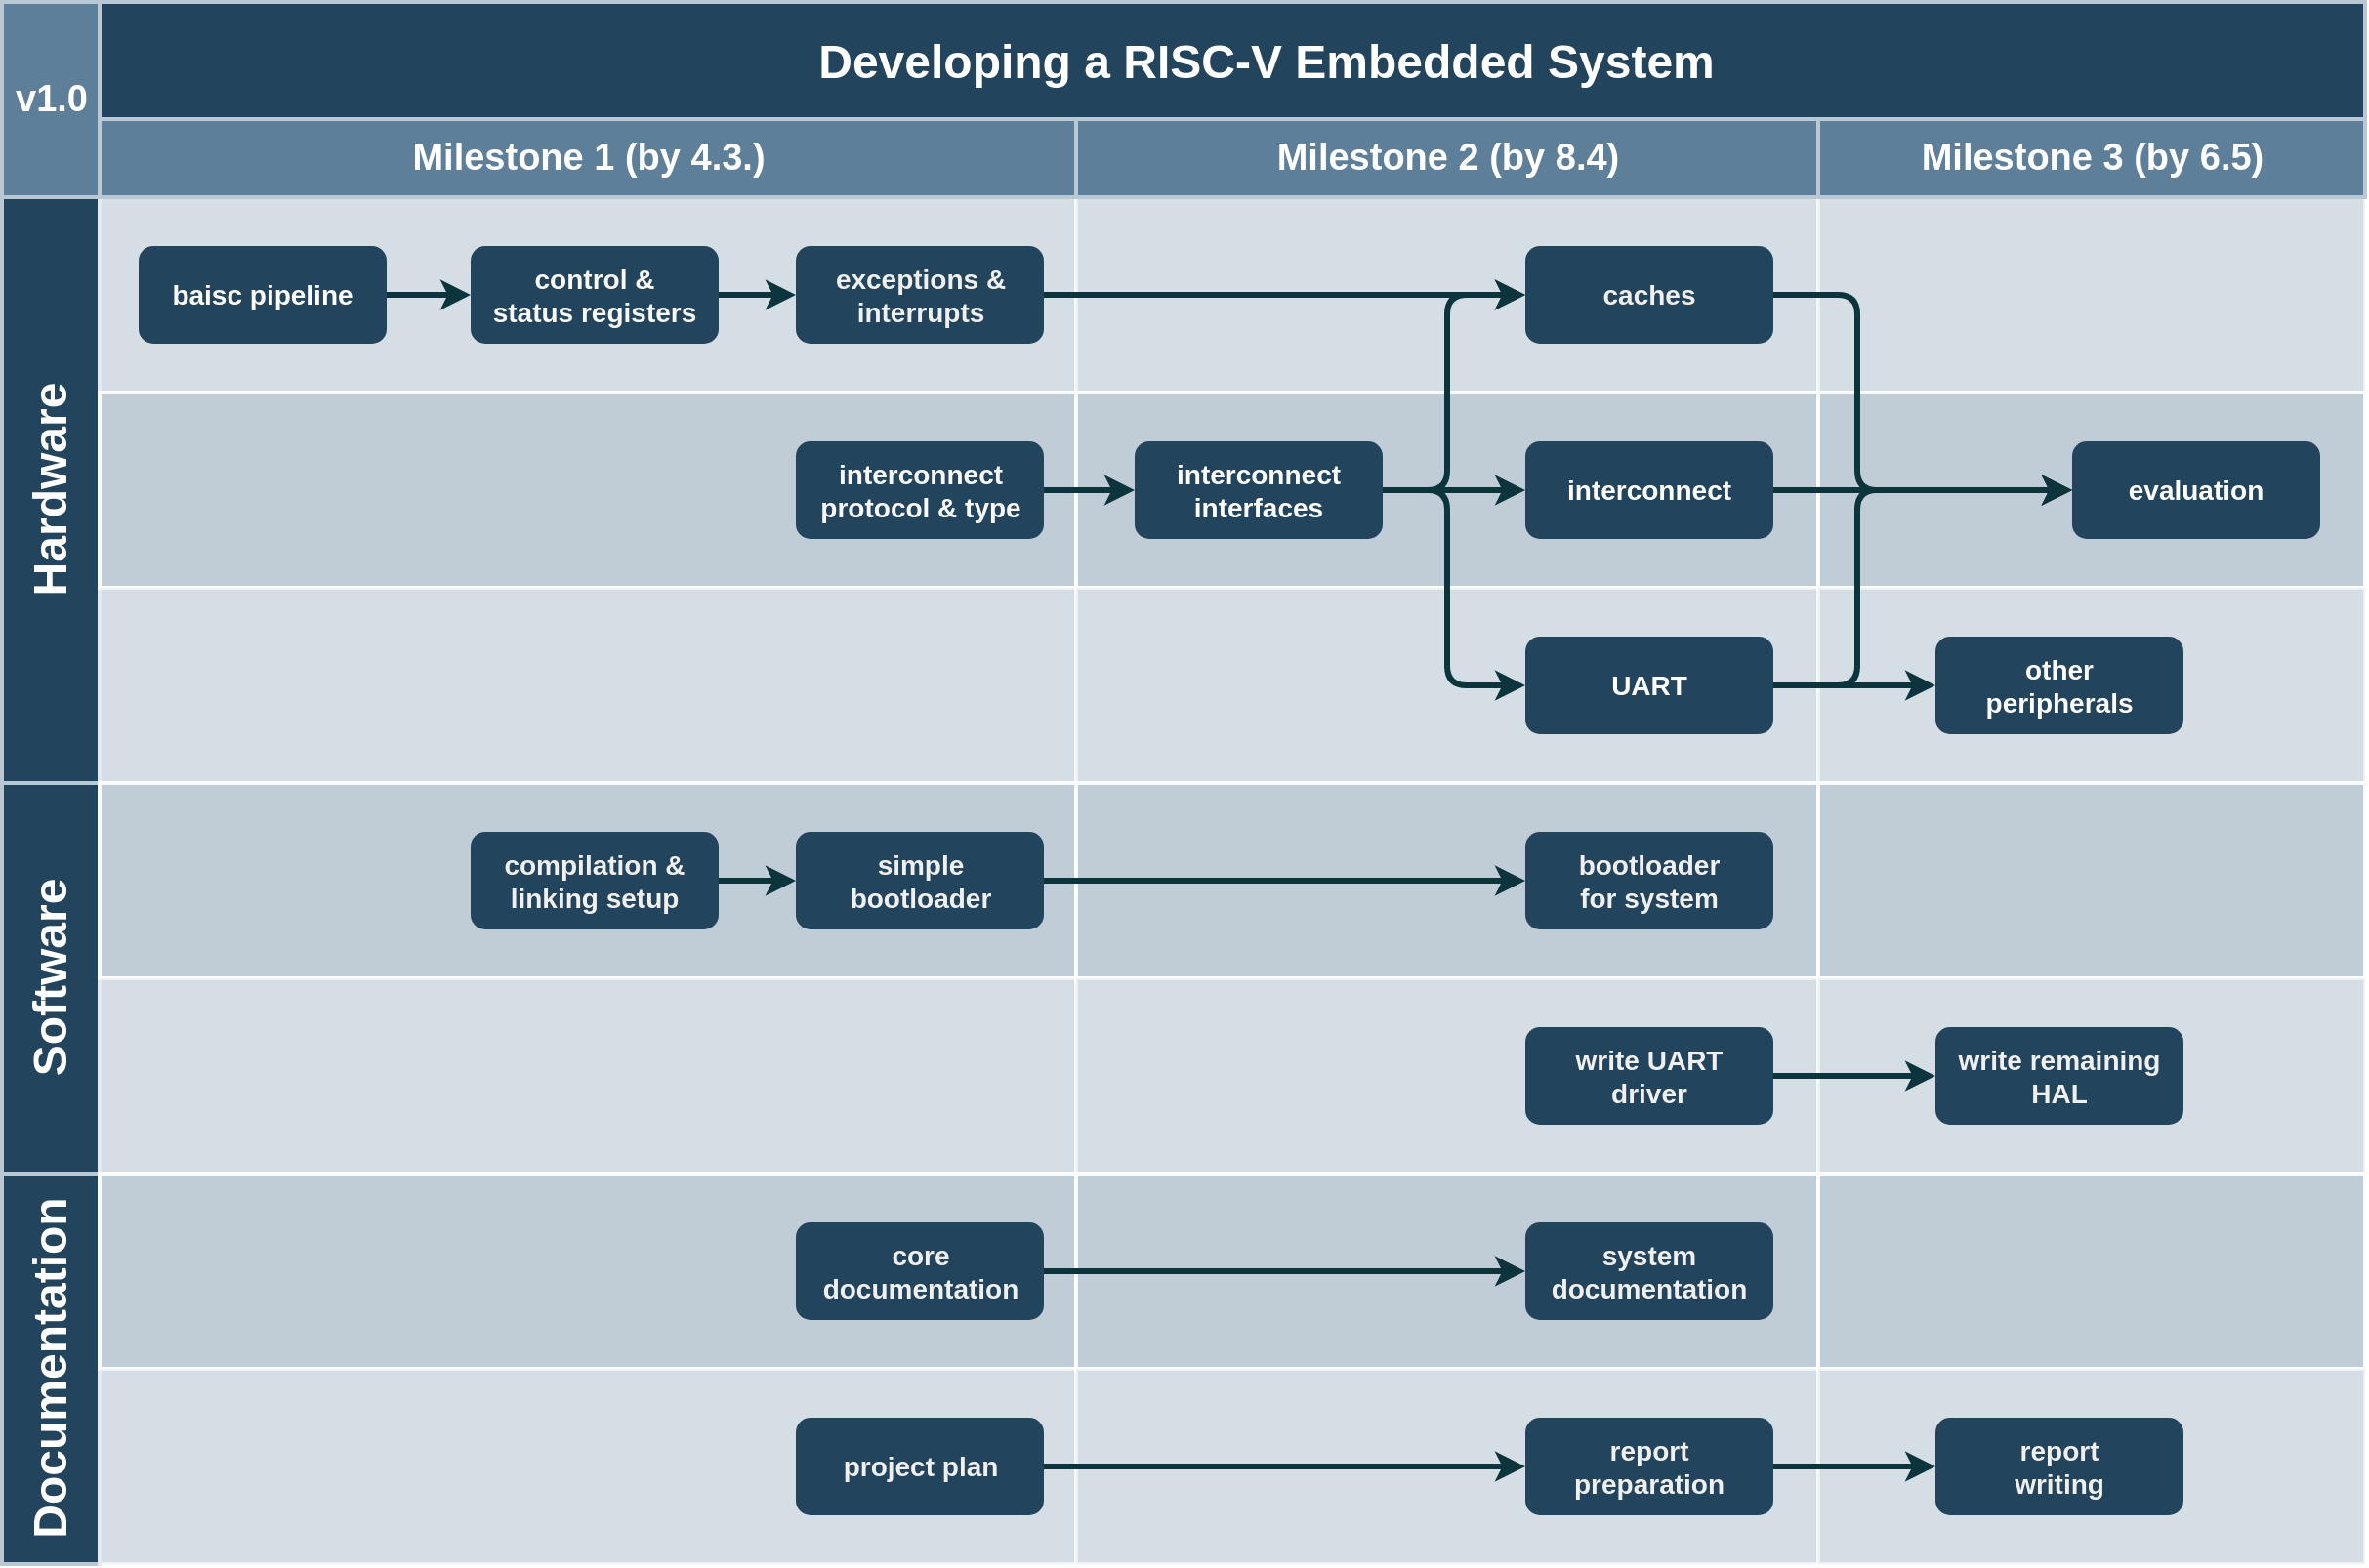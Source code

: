 <mxfile version="16.5.1" type="device"><diagram id="6a731a19-8d31-9384-78a2-239565b7b9f0" name="Page-1"><mxGraphModel dx="2452" dy="1028" grid="1" gridSize="10" guides="1" tooltips="1" connect="1" arrows="1" fold="1" page="1" pageScale="1" pageWidth="1169" pageHeight="827" background="none" math="0" shadow="0"><root><mxCell id="0"/><mxCell id="1" parent="0"/><mxCell id="56" value="Developing a RISC-V Embedded System" style="strokeColor=#BAC8D3;fillColor=#23445D;fontSize=24;strokeWidth=2;fontFamily=Helvetica;html=1;fontColor=#FFFFFF;fontStyle=1;spacingBottom=8;spacingRight=0;spacingLeft=83;" parent="1" vertex="1"><mxGeometry x="30" y="820" width="1210" height="70" as="geometry"/></mxCell><mxCell id="57" value="Hardware" style="strokeColor=#BAC8D3;fillColor=#23445D;fontSize=24;strokeWidth=2;horizontal=0;fontFamily=Helvetica;html=1;fontColor=#FFFFFF;fontStyle=1" parent="1" vertex="1"><mxGeometry x="30" y="920" width="50" height="300" as="geometry"/></mxCell><mxCell id="59" value="v1.0" style="strokeColor=#BAC8D3;fillColor=#5d7f99;fontSize=19;strokeWidth=2;fontFamily=Helvetica;html=1;labelBackgroundColor=none;fontColor=#FFFFFF;fontStyle=1" parent="1" vertex="1"><mxGeometry x="30" y="820" width="50" height="100" as="geometry"/></mxCell><mxCell id="64" value="Software" style="strokeColor=#BAC8D3;fillColor=#23445D;fontSize=24;strokeWidth=2;horizontal=0;fontFamily=Helvetica;html=1;fontColor=#FFFFFF;fontStyle=1" parent="1" vertex="1"><mxGeometry x="30" y="1220" width="50" height="200" as="geometry"/></mxCell><mxCell id="67" value="Documentation" style="strokeColor=#BAC8D3;fillColor=#23445D;fontSize=24;strokeWidth=2;horizontal=0;fontFamily=Helvetica;html=1;fontColor=#FFFFFF;fontStyle=1" parent="1" vertex="1"><mxGeometry x="30" y="1420" width="50" height="200" as="geometry"/></mxCell><mxCell id="68" value="" style="strokeColor=#FFFFFF;fillColor=#BAC8D3;fontSize=18;strokeWidth=2;fontFamily=Helvetica;html=1;opacity=60;" parent="1" vertex="1"><mxGeometry x="80" y="920" width="500" height="100" as="geometry"/></mxCell><mxCell id="69" value="" style="strokeColor=#FFFFFF;fillColor=#BAC8D3;fontSize=14;strokeWidth=2;fontFamily=Helvetica;html=1;opacity=90;fontStyle=1" parent="1" vertex="1"><mxGeometry x="80" y="1020" width="500" height="100" as="geometry"/></mxCell><mxCell id="70" value="" style="strokeColor=#FFFFFF;fillColor=#BAC8D3;fontSize=14;strokeWidth=2;fontFamily=Helvetica;html=1;opacity=60;fontStyle=1" parent="1" vertex="1"><mxGeometry x="80" y="1120" width="500" height="100" as="geometry"/></mxCell><mxCell id="71" value="" style="strokeColor=#FFFFFF;fillColor=#BAC8D3;fontSize=14;strokeWidth=2;fontFamily=Helvetica;html=1;opacity=90;fontStyle=1" parent="1" vertex="1"><mxGeometry x="80" y="1220" width="500" height="100" as="geometry"/></mxCell><mxCell id="72" value="" style="strokeColor=#FFFFFF;fillColor=#BAC8D3;fontSize=14;strokeWidth=2;fontFamily=Helvetica;html=1;opacity=60;fontStyle=1" parent="1" vertex="1"><mxGeometry x="80" y="1320" width="500" height="100" as="geometry"/></mxCell><mxCell id="73" value="" style="strokeColor=#FFFFFF;fillColor=#BAC8D3;fontSize=14;strokeWidth=2;fontFamily=Helvetica;html=1;opacity=90;fontStyle=1" parent="1" vertex="1"><mxGeometry x="80" y="1420" width="500" height="100" as="geometry"/></mxCell><mxCell id="74" value="" style="strokeColor=#FFFFFF;fillColor=#BAC8D3;fontSize=14;strokeWidth=2;fontFamily=Helvetica;html=1;opacity=60;fontStyle=1" parent="1" vertex="1"><mxGeometry x="80" y="1520" width="500" height="100" as="geometry"/></mxCell><mxCell id="75" value="" style="strokeColor=#FFFFFF;fillColor=#BAC8D3;fontSize=18;strokeWidth=2;fontFamily=Helvetica;html=1;opacity=60;" parent="1" vertex="1"><mxGeometry x="580" y="920" width="380" height="100" as="geometry"/></mxCell><mxCell id="76" value="" style="strokeColor=#FFFFFF;fillColor=#BAC8D3;fontSize=14;strokeWidth=2;fontFamily=Helvetica;html=1;opacity=90;fontStyle=1" parent="1" vertex="1"><mxGeometry x="580" y="1020" width="380" height="100" as="geometry"/></mxCell><mxCell id="77" value="" style="strokeColor=#FFFFFF;fillColor=#BAC8D3;fontSize=14;strokeWidth=2;fontFamily=Helvetica;html=1;opacity=60;fontStyle=1" parent="1" vertex="1"><mxGeometry x="580" y="1120" width="380" height="100" as="geometry"/></mxCell><mxCell id="78" value="" style="strokeColor=#FFFFFF;fillColor=#BAC8D3;fontSize=14;strokeWidth=2;fontFamily=Helvetica;html=1;opacity=90;fontStyle=1" parent="1" vertex="1"><mxGeometry x="580" y="1220" width="380" height="100" as="geometry"/></mxCell><mxCell id="79" value="" style="strokeColor=#FFFFFF;fillColor=#BAC8D3;fontSize=14;strokeWidth=2;fontFamily=Helvetica;html=1;opacity=60;fontStyle=1" parent="1" vertex="1"><mxGeometry x="580" y="1320" width="380" height="100" as="geometry"/></mxCell><mxCell id="80" value="" style="strokeColor=#FFFFFF;fillColor=#BAC8D3;fontSize=14;strokeWidth=2;fontFamily=Helvetica;html=1;opacity=90;fontStyle=1" parent="1" vertex="1"><mxGeometry x="580" y="1420" width="380" height="100" as="geometry"/></mxCell><mxCell id="81" value="" style="strokeColor=#FFFFFF;fillColor=#BAC8D3;fontSize=14;strokeWidth=2;fontFamily=Helvetica;html=1;opacity=60;fontStyle=5" parent="1" vertex="1"><mxGeometry x="580" y="1520" width="380" height="100" as="geometry"/></mxCell><mxCell id="82" value="" style="strokeColor=#FFFFFF;fillColor=#BAC8D3;fontSize=18;strokeWidth=2;fontFamily=Helvetica;html=1;opacity=60;" parent="1" vertex="1"><mxGeometry x="960" y="920" width="280" height="100" as="geometry"/></mxCell><mxCell id="83" value="" style="strokeColor=#FFFFFF;fillColor=#BAC8D3;fontSize=14;strokeWidth=2;fontFamily=Helvetica;html=1;opacity=90;fontStyle=1" parent="1" vertex="1"><mxGeometry x="960" y="1020" width="280" height="100" as="geometry"/></mxCell><mxCell id="84" value="" style="strokeColor=#FFFFFF;fillColor=#BAC8D3;fontSize=14;strokeWidth=2;fontFamily=Helvetica;html=1;opacity=60;fontStyle=1" parent="1" vertex="1"><mxGeometry x="960" y="1120" width="280" height="100" as="geometry"/></mxCell><mxCell id="85" value="" style="strokeColor=#FFFFFF;fillColor=#BAC8D3;fontSize=14;strokeWidth=2;fontFamily=Helvetica;html=1;opacity=90;fontStyle=1" parent="1" vertex="1"><mxGeometry x="960" y="1220" width="280" height="100" as="geometry"/></mxCell><mxCell id="86" value="" style="strokeColor=#FFFFFF;fillColor=#BAC8D3;fontSize=14;strokeWidth=2;fontFamily=Helvetica;html=1;opacity=60;fontStyle=1" parent="1" vertex="1"><mxGeometry x="960" y="1320" width="280" height="100" as="geometry"/></mxCell><mxCell id="87" value="" style="strokeColor=#FFFFFF;fillColor=#BAC8D3;fontSize=14;strokeWidth=2;fontFamily=Helvetica;html=1;opacity=90;fontStyle=1" parent="1" vertex="1"><mxGeometry x="960" y="1420" width="280" height="100" as="geometry"/></mxCell><mxCell id="88" value="" style="strokeColor=#FFFFFF;fillColor=#BAC8D3;fontSize=14;strokeWidth=2;fontFamily=Helvetica;html=1;opacity=60;fontStyle=5" parent="1" vertex="1"><mxGeometry x="960" y="1520" width="280" height="100" as="geometry"/></mxCell><mxCell id="97" value="&lt;font color=&quot;#fafafa&quot; style=&quot;font-size: 14px;&quot;&gt;interconnect&lt;br style=&quot;font-size: 14px;&quot;&gt;protocol &amp;amp; type&lt;br style=&quot;font-size: 14px;&quot;&gt;&lt;/font&gt;" style="rounded=1;fillColor=#23445D;strokeColor=none;strokeWidth=2;fontFamily=Helvetica;html=1;gradientColor=none;fontStyle=1;fontSize=14;" parent="1" vertex="1"><mxGeometry x="436.495" y="1045" width="127" height="50" as="geometry"/></mxCell><mxCell id="108" value="interconnect&lt;br style=&quot;font-size: 14px;&quot;&gt;interfaces" style="rounded=1;fillColor=#23445D;strokeColor=none;strokeWidth=2;gradientColor=none;fontFamily=Helvetica;html=1;fontColor=#FFFFFF;fontStyle=1;fontSize=14;" parent="1" vertex="1"><mxGeometry x="609.998" y="1045" width="127" height="50" as="geometry"/></mxCell><mxCell id="124" value="" style="edgeStyle=elbowEdgeStyle;elbow=horizontal;strokeWidth=3;strokeColor=#0C343D;fontFamily=Helvetica;html=1;exitX=1;exitY=0.5;exitDx=0;exitDy=0;entryX=0;entryY=0.5;entryDx=0;entryDy=0;fontStyle=1;fontSize=14;" parent="1" source="anAFGOb_N7qxMEHsTYe6-203" target="anAFGOb_N7qxMEHsTYe6-214" edge="1"><mxGeometry x="-157.551" y="820" width="131.973" height="100" as="geometry"><mxPoint x="-157.551" y="920" as="sourcePoint"/><mxPoint x="-25.578" y="820" as="targetPoint"/></mxGeometry></mxCell><mxCell id="133" value="" style="edgeStyle=elbowEdgeStyle;elbow=horizontal;strokeWidth=3;strokeColor=#0C343D;fontFamily=Helvetica;html=1;fontStyle=1;fontSize=14;" parent="1" source="97" target="108" edge="1"><mxGeometry x="-157.551" y="820" width="131.973" height="100" as="geometry"><mxPoint x="-157.551" y="920" as="sourcePoint"/><mxPoint x="-25.578" y="820" as="targetPoint"/></mxGeometry></mxCell><mxCell id="134" value="" style="edgeStyle=elbowEdgeStyle;elbow=horizontal;strokeWidth=3;strokeColor=#0C343D;fontFamily=Helvetica;html=1;entryX=0;entryY=0.5;entryDx=0;entryDy=0;exitX=1;exitY=0.5;exitDx=0;exitDy=0;fontStyle=1;fontSize=14;" parent="1" source="108" target="anAFGOb_N7qxMEHsTYe6-205" edge="1"><mxGeometry x="-157.551" y="820" width="131.973" height="100" as="geometry"><mxPoint x="-157.551" y="920" as="sourcePoint"/><mxPoint x="-25.578" y="820" as="targetPoint"/><Array as="points"><mxPoint x="770" y="1030"/><mxPoint x="970" y="1020"/><mxPoint x="850" y="1020"/><mxPoint x="920" y="1030"/></Array></mxGeometry></mxCell><mxCell id="139" value="" style="edgeStyle=elbowEdgeStyle;elbow=horizontal;strokeWidth=3;strokeColor=#0C343D;fontFamily=Helvetica;html=1;exitX=1;exitY=0.5;exitDx=0;exitDy=0;entryX=0;entryY=0.5;entryDx=0;entryDy=0;fontStyle=1;fontSize=14;" parent="1" source="108" target="anAFGOb_N7qxMEHsTYe6-203" edge="1"><mxGeometry x="-157.551" y="820" width="131.973" height="100" as="geometry"><mxPoint x="-157.551" y="920" as="sourcePoint"/><mxPoint x="-25.578" y="820" as="targetPoint"/><Array as="points"><mxPoint x="770" y="1120"/><mxPoint x="970" y="1130"/><mxPoint x="950" y="1130"/><mxPoint x="850" y="1110"/><mxPoint x="920" y="1130"/></Array></mxGeometry></mxCell><mxCell id="anAFGOb_N7qxMEHsTYe6-197" value="" style="edgeStyle=elbowEdgeStyle;elbow=horizontal;strokeWidth=3;strokeColor=#0C343D;fontFamily=Helvetica;html=1;labelBorderColor=none;entryX=0;entryY=0.5;entryDx=0;entryDy=0;fontStyle=1;fontSize=14;" parent="1" source="anAFGOb_N7qxMEHsTYe6-200" target="anAFGOb_N7qxMEHsTYe6-201" edge="1"><mxGeometry x="-727.891" y="640" width="131.973" height="100" as="geometry"><mxPoint x="370" y="970" as="sourcePoint"/><mxPoint x="300" y="970" as="targetPoint"/></mxGeometry></mxCell><mxCell id="anAFGOb_N7qxMEHsTYe6-198" value="" style="edgeStyle=elbowEdgeStyle;elbow=horizontal;strokeWidth=3;strokeColor=#0C343D;fontFamily=Helvetica;html=1;labelBorderColor=none;entryX=0;entryY=0.5;entryDx=0;entryDy=0;exitX=1;exitY=0.5;exitDx=0;exitDy=0;fontStyle=1;fontSize=14;" parent="1" source="anAFGOb_N7qxMEHsTYe6-201" target="anAFGOb_N7qxMEHsTYe6-202" edge="1"><mxGeometry x="-717.891" y="650" width="131.973" height="100" as="geometry"><mxPoint x="418.24" y="970" as="sourcePoint"/><mxPoint x="580" y="970" as="targetPoint"/></mxGeometry></mxCell><mxCell id="anAFGOb_N7qxMEHsTYe6-200" value="baisc pipeline" style="rounded=1;fillColor=#23445D;strokeColor=none;strokeWidth=2;fontFamily=Helvetica;html=1;gradientColor=none;fontColor=#FFFFFF;fontStyle=1;fontSize=14;" parent="1" vertex="1"><mxGeometry x="99.999" y="945" width="127" height="50" as="geometry"/></mxCell><mxCell id="anAFGOb_N7qxMEHsTYe6-201" value="control &amp;amp;&lt;br style=&quot;font-size: 14px;&quot;&gt;status registers" style="rounded=1;fillColor=#23445D;strokeColor=none;strokeWidth=2;fontFamily=Helvetica;html=1;gradientColor=none;fontColor=#FAFAFA;fontStyle=1;fontSize=14;" parent="1" vertex="1"><mxGeometry x="269.999" y="945" width="127" height="50" as="geometry"/></mxCell><mxCell id="anAFGOb_N7qxMEHsTYe6-202" value="exceptions &amp;amp;&lt;br style=&quot;font-size: 14px;&quot;&gt;interrupts" style="rounded=1;fillColor=#23445D;strokeColor=none;strokeWidth=2;fontFamily=Helvetica;html=1;gradientColor=none;fontColor=#F0F0F0;fontStyle=1;fontSize=14;" parent="1" vertex="1"><mxGeometry x="436.499" y="945" width="127" height="50" as="geometry"/></mxCell><mxCell id="anAFGOb_N7qxMEHsTYe6-203" value="UART" style="rounded=1;fillColor=#23445D;strokeColor=none;strokeWidth=2;gradientColor=none;fontFamily=Helvetica;html=1;fontColor=#FFFFFF;fontStyle=1;fontSize=14;" parent="1" vertex="1"><mxGeometry x="809.998" y="1145" width="127" height="50" as="geometry"/></mxCell><mxCell id="anAFGOb_N7qxMEHsTYe6-204" value="" style="edgeStyle=elbowEdgeStyle;elbow=horizontal;strokeWidth=3;strokeColor=#0C343D;fontFamily=Helvetica;html=1;labelBorderColor=none;entryX=0;entryY=0.5;entryDx=0;entryDy=0;exitX=1;exitY=0.5;exitDx=0;exitDy=0;fontStyle=1;fontSize=14;" parent="1" source="anAFGOb_N7qxMEHsTYe6-202" target="anAFGOb_N7qxMEHsTYe6-205" edge="1"><mxGeometry x="-481.391" y="650" width="131.973" height="100" as="geometry"><mxPoint x="679.999" y="970" as="sourcePoint"/><mxPoint x="816.5" y="970" as="targetPoint"/></mxGeometry></mxCell><mxCell id="anAFGOb_N7qxMEHsTYe6-205" value="caches" style="rounded=1;fillColor=#23445D;strokeColor=none;strokeWidth=2;fontFamily=Helvetica;html=1;gradientColor=none;fontColor=#F0F0F0;fontStyle=1;fontSize=14;" parent="1" vertex="1"><mxGeometry x="809.999" y="945" width="127" height="50" as="geometry"/></mxCell><mxCell id="anAFGOb_N7qxMEHsTYe6-206" value="compilation &amp;amp;&lt;br style=&quot;font-size: 14px;&quot;&gt;linking setup" style="rounded=1;fillColor=#23445D;strokeColor=none;strokeWidth=2;fontFamily=Helvetica;html=1;gradientColor=none;fontColor=#F0F0F0;fontStyle=1;fontSize=14;" parent="1" vertex="1"><mxGeometry x="269.999" y="1245" width="127" height="50" as="geometry"/></mxCell><mxCell id="anAFGOb_N7qxMEHsTYe6-207" value="simple&lt;br style=&quot;font-size: 14px;&quot;&gt;bootloader" style="rounded=1;fillColor=#23445D;strokeColor=none;strokeWidth=2;fontFamily=Helvetica;html=1;gradientColor=none;fontColor=#F0F0F0;fontStyle=1;fontSize=14;" parent="1" vertex="1"><mxGeometry x="436.499" y="1245" width="127" height="50" as="geometry"/></mxCell><mxCell id="anAFGOb_N7qxMEHsTYe6-208" value="project plan" style="rounded=1;fillColor=#23445D;strokeColor=none;strokeWidth=2;fontFamily=Helvetica;html=1;gradientColor=none;fontColor=#F0F0F0;fontStyle=1;fontSize=14;" parent="1" vertex="1"><mxGeometry x="436.499" y="1545" width="127" height="50" as="geometry"/></mxCell><mxCell id="anAFGOb_N7qxMEHsTYe6-211" value="interconnect" style="rounded=1;fillColor=#23445D;strokeColor=none;strokeWidth=2;gradientColor=none;fontFamily=Helvetica;html=1;fontColor=#FFFFFF;fontStyle=1;fontSize=14;" parent="1" vertex="1"><mxGeometry x="809.998" y="1045" width="127" height="50" as="geometry"/></mxCell><mxCell id="anAFGOb_N7qxMEHsTYe6-212" value="" style="edgeStyle=elbowEdgeStyle;elbow=horizontal;strokeWidth=3;strokeColor=#0C343D;fontFamily=Helvetica;html=1;exitX=1;exitY=0.5;exitDx=0;exitDy=0;entryX=0;entryY=0.5;entryDx=0;entryDy=0;fontStyle=1;fontSize=14;" parent="1" source="108" target="anAFGOb_N7qxMEHsTYe6-211" edge="1"><mxGeometry x="225.449" y="866" width="131.973" height="100" as="geometry"><mxPoint x="890.005" y="1116" as="sourcePoint"/><mxPoint x="1138.708" y="1116" as="targetPoint"/></mxGeometry></mxCell><mxCell id="anAFGOb_N7qxMEHsTYe6-214" value="other&lt;br style=&quot;font-size: 14px;&quot;&gt;peripherals" style="rounded=1;fillColor=#23445D;strokeColor=none;strokeWidth=2;gradientColor=none;fontFamily=Helvetica;html=1;fontColor=#FFFFFF;fontStyle=1;fontSize=14;" parent="1" vertex="1"><mxGeometry x="1019.998" y="1145" width="127" height="50" as="geometry"/></mxCell><mxCell id="anAFGOb_N7qxMEHsTYe6-215" value="write UART&lt;br style=&quot;font-size: 14px;&quot;&gt;driver" style="rounded=1;fillColor=#23445D;strokeColor=none;strokeWidth=2;fontFamily=Helvetica;html=1;gradientColor=none;fontColor=#F0F0F0;fontStyle=1;fontSize=14;" parent="1" vertex="1"><mxGeometry x="809.999" y="1345" width="127" height="50" as="geometry"/></mxCell><mxCell id="anAFGOb_N7qxMEHsTYe6-216" value="" style="edgeStyle=elbowEdgeStyle;elbow=horizontal;strokeWidth=3;strokeColor=#0C343D;fontFamily=Helvetica;html=1;entryX=0;entryY=0.5;entryDx=0;entryDy=0;fontStyle=1;fontSize=14;" parent="1" source="anAFGOb_N7qxMEHsTYe6-206" target="anAFGOb_N7qxMEHsTYe6-207" edge="1"><mxGeometry x="-787.551" y="941" width="131.973" height="100" as="geometry"><mxPoint x="526.998" y="1291" as="sourcePoint"/><mxPoint x="679.998" y="1291" as="targetPoint"/></mxGeometry></mxCell><mxCell id="anAFGOb_N7qxMEHsTYe6-217" value="bootloader&lt;br style=&quot;font-size: 14px;&quot;&gt;for system" style="rounded=1;fillColor=#23445D;strokeColor=none;strokeWidth=2;fontFamily=Helvetica;html=1;gradientColor=none;fontColor=#F0F0F0;fontStyle=1;fontSize=14;" parent="1" vertex="1"><mxGeometry x="809.999" y="1245" width="127" height="50" as="geometry"/></mxCell><mxCell id="anAFGOb_N7qxMEHsTYe6-218" value="" style="edgeStyle=elbowEdgeStyle;elbow=horizontal;strokeWidth=3;strokeColor=#0C343D;fontFamily=Helvetica;html=1;exitX=1;exitY=0.5;exitDx=0;exitDy=0;entryX=0;entryY=0.5;entryDx=0;entryDy=0;fontStyle=1;fontSize=14;" parent="1" source="anAFGOb_N7qxMEHsTYe6-207" target="anAFGOb_N7qxMEHsTYe6-217" edge="1"><mxGeometry x="-991.381" y="719.5" width="131.973" height="100" as="geometry"><mxPoint x="716.095" y="1269.5" as="sourcePoint"/><mxPoint x="810.252" y="1269.5" as="targetPoint"/></mxGeometry></mxCell><mxCell id="anAFGOb_N7qxMEHsTYe6-219" value="write remaining&lt;br style=&quot;font-size: 14px;&quot;&gt;HAL" style="rounded=1;fillColor=#23445D;strokeColor=none;strokeWidth=2;fontFamily=Helvetica;html=1;gradientColor=none;fontColor=#F0F0F0;fontStyle=1;fontSize=14;" parent="1" vertex="1"><mxGeometry x="1019.999" y="1345" width="127" height="50" as="geometry"/></mxCell><mxCell id="anAFGOb_N7qxMEHsTYe6-220" value="" style="edgeStyle=elbowEdgeStyle;elbow=horizontal;strokeWidth=3;strokeColor=#0C343D;fontFamily=Helvetica;html=1;exitX=1;exitY=0.5;exitDx=0;exitDy=0;entryX=0;entryY=0.5;entryDx=0;entryDy=0;fontStyle=1;fontSize=14;" parent="1" source="anAFGOb_N7qxMEHsTYe6-215" target="anAFGOb_N7qxMEHsTYe6-219" edge="1"><mxGeometry x="-147.551" y="1070" width="131.973" height="100" as="geometry"><mxPoint x="1173.498" y="1420" as="sourcePoint"/><mxPoint x="1406.498" y="1420" as="targetPoint"/></mxGeometry></mxCell><mxCell id="anAFGOb_N7qxMEHsTYe6-222" value="report&lt;br style=&quot;font-size: 14px;&quot;&gt;preparation" style="rounded=1;fillColor=#23445D;strokeColor=none;strokeWidth=2;fontFamily=Helvetica;html=1;gradientColor=none;fontColor=#F0F0F0;fontStyle=1;fontSize=14;" parent="1" vertex="1"><mxGeometry x="809.999" y="1545" width="127" height="50" as="geometry"/></mxCell><mxCell id="anAFGOb_N7qxMEHsTYe6-223" value="report&lt;br style=&quot;font-size: 14px;&quot;&gt;writing" style="rounded=1;fillColor=#23445D;strokeColor=none;strokeWidth=2;fontFamily=Helvetica;html=1;gradientColor=none;fontColor=#F0F0F0;fontStyle=1;fontSize=14;" parent="1" vertex="1"><mxGeometry x="1019.999" y="1545" width="127" height="50" as="geometry"/></mxCell><mxCell id="anAFGOb_N7qxMEHsTYe6-224" value="" style="edgeStyle=elbowEdgeStyle;elbow=horizontal;strokeWidth=3;strokeColor=#0C343D;fontFamily=Helvetica;html=1;exitX=1;exitY=0.5;exitDx=0;exitDy=0;entryX=0;entryY=0.5;entryDx=0;entryDy=0;fontStyle=1;fontSize=14;" parent="1" source="anAFGOb_N7qxMEHsTYe6-208" target="anAFGOb_N7qxMEHsTYe6-222" edge="1"><mxGeometry x="-597.551" y="1269.5" width="131.973" height="100" as="geometry"><mxPoint x="709.999" y="1569.5" as="sourcePoint"/><mxPoint x="946.499" y="1569.5" as="targetPoint"/></mxGeometry></mxCell><mxCell id="anAFGOb_N7qxMEHsTYe6-225" value="" style="edgeStyle=elbowEdgeStyle;elbow=horizontal;strokeWidth=3;strokeColor=#0C343D;fontFamily=Helvetica;html=1;exitX=1;exitY=0.5;exitDx=0;exitDy=0;entryX=0;entryY=0.5;entryDx=0;entryDy=0;fontStyle=1;fontSize=14;" parent="1" source="anAFGOb_N7qxMEHsTYe6-222" target="anAFGOb_N7qxMEHsTYe6-223" edge="1"><mxGeometry x="-587.551" y="1279.5" width="131.973" height="100" as="geometry"><mxPoint x="666.999" y="1580" as="sourcePoint"/><mxPoint x="1042.999" y="1580" as="targetPoint"/></mxGeometry></mxCell><mxCell id="anAFGOb_N7qxMEHsTYe6-226" value="evaluation" style="rounded=1;fillColor=#23445D;strokeColor=none;strokeWidth=2;gradientColor=none;fontFamily=Helvetica;html=1;fontColor=#FFFFFF;fontStyle=1;fontSize=14;" parent="1" vertex="1"><mxGeometry x="1089.998" y="1045" width="127" height="50" as="geometry"/></mxCell><mxCell id="anAFGOb_N7qxMEHsTYe6-227" value="" style="edgeStyle=elbowEdgeStyle;elbow=horizontal;strokeWidth=3;strokeColor=#0C343D;fontFamily=Helvetica;html=1;exitX=1;exitY=0.5;exitDx=0;exitDy=0;entryX=0;entryY=0.5;entryDx=0;entryDy=0;fontStyle=1;fontSize=14;" parent="1" source="anAFGOb_N7qxMEHsTYe6-205" target="anAFGOb_N7qxMEHsTYe6-226" edge="1"><mxGeometry x="-147.551" y="830" width="131.973" height="100" as="geometry"><mxPoint x="1173.498" y="1180" as="sourcePoint"/><mxPoint x="1406.498" y="1180" as="targetPoint"/><Array as="points"><mxPoint x="980" y="1020"/><mxPoint x="1310" y="1030"/></Array></mxGeometry></mxCell><mxCell id="anAFGOb_N7qxMEHsTYe6-228" value="" style="edgeStyle=elbowEdgeStyle;elbow=horizontal;strokeWidth=3;strokeColor=#0C343D;fontFamily=Helvetica;html=1;exitX=1;exitY=0.5;exitDx=0;exitDy=0;entryX=0;entryY=0.5;entryDx=0;entryDy=0;fontStyle=1;fontSize=14;" parent="1" source="anAFGOb_N7qxMEHsTYe6-211" target="anAFGOb_N7qxMEHsTYe6-226" edge="1"><mxGeometry x="-147.551" y="830" width="131.973" height="100" as="geometry"><mxPoint x="1173.498" y="1180" as="sourcePoint"/><mxPoint x="1406.498" y="1180" as="targetPoint"/></mxGeometry></mxCell><mxCell id="anAFGOb_N7qxMEHsTYe6-229" value="" style="edgeStyle=elbowEdgeStyle;elbow=horizontal;strokeWidth=3;strokeColor=#0C343D;fontFamily=Helvetica;html=1;exitX=1;exitY=0.5;exitDx=0;exitDy=0;entryX=0;entryY=0.5;entryDx=0;entryDy=0;fontStyle=1;fontSize=14;" parent="1" source="anAFGOb_N7qxMEHsTYe6-203" target="anAFGOb_N7qxMEHsTYe6-226" edge="1"><mxGeometry x="-137.551" y="840" width="131.973" height="100" as="geometry"><mxPoint x="1173.498" y="1080" as="sourcePoint"/><mxPoint x="1402.998" y="1075" as="targetPoint"/><Array as="points"><mxPoint x="980" y="1130"/><mxPoint x="1310" y="1100"/></Array></mxGeometry></mxCell><mxCell id="anAFGOb_N7qxMEHsTYe6-236" value="core&lt;br style=&quot;font-size: 14px;&quot;&gt;documentation" style="rounded=1;fillColor=#23445D;strokeColor=none;strokeWidth=2;fontFamily=Helvetica;html=1;gradientColor=none;fontColor=#F0F0F0;fontStyle=1;fontSize=14;" parent="1" vertex="1"><mxGeometry x="436.499" y="1445" width="127" height="50" as="geometry"/></mxCell><mxCell id="anAFGOb_N7qxMEHsTYe6-237" value="system&lt;br style=&quot;font-size: 14px;&quot;&gt;documentation" style="rounded=1;fillColor=#23445D;strokeColor=none;strokeWidth=2;fontFamily=Helvetica;html=1;gradientColor=none;fontColor=#F0F0F0;fontStyle=1;fontSize=14;" parent="1" vertex="1"><mxGeometry x="809.999" y="1445" width="127" height="50" as="geometry"/></mxCell><mxCell id="anAFGOb_N7qxMEHsTYe6-239" value="" style="edgeStyle=elbowEdgeStyle;elbow=horizontal;strokeWidth=3;strokeColor=#0C343D;fontFamily=Helvetica;html=1;exitX=1;exitY=0.5;exitDx=0;exitDy=0;entryX=0;entryY=0.5;entryDx=0;entryDy=0;fontStyle=1;fontSize=14;" parent="1" source="anAFGOb_N7qxMEHsTYe6-236" target="anAFGOb_N7qxMEHsTYe6-237" edge="1"><mxGeometry x="-597.551" y="1169.5" width="131.973" height="100" as="geometry"><mxPoint x="709.999" y="1469.5" as="sourcePoint"/><mxPoint x="946.499" y="1469.5" as="targetPoint"/></mxGeometry></mxCell><mxCell id="141" value="Milestone 1 (by 4.3.)" style="strokeColor=#BAC8D3;fillColor=#5D7F99;fontSize=19;strokeWidth=2;fontFamily=Helvetica;html=1;labelBackgroundColor=none;fontColor=#FFFFFF;fontStyle=1" parent="1" vertex="1"><mxGeometry x="80" y="880" width="500" height="40" as="geometry"/></mxCell><mxCell id="142" value="Milestone 2 (by 8.4)" style="strokeColor=#BAC8D3;fillColor=#5D7F99;fontSize=19;strokeWidth=2;fontFamily=Helvetica;html=1;labelBackgroundColor=none;fontColor=#FFFFFF;fontStyle=1" parent="1" vertex="1"><mxGeometry x="580" y="880" width="380" height="40" as="geometry"/></mxCell><mxCell id="143" value="Milestone 3 (by 6.5)" style="strokeColor=#BAC8D3;fillColor=#5d7f99;fontSize=19;strokeWidth=2;fontFamily=Helvetica;html=1;labelBackgroundColor=none;fontColor=#FFFFFF;fontStyle=1" parent="1" vertex="1"><mxGeometry x="960" y="880" width="280" height="40" as="geometry"/></mxCell></root></mxGraphModel></diagram></mxfile>